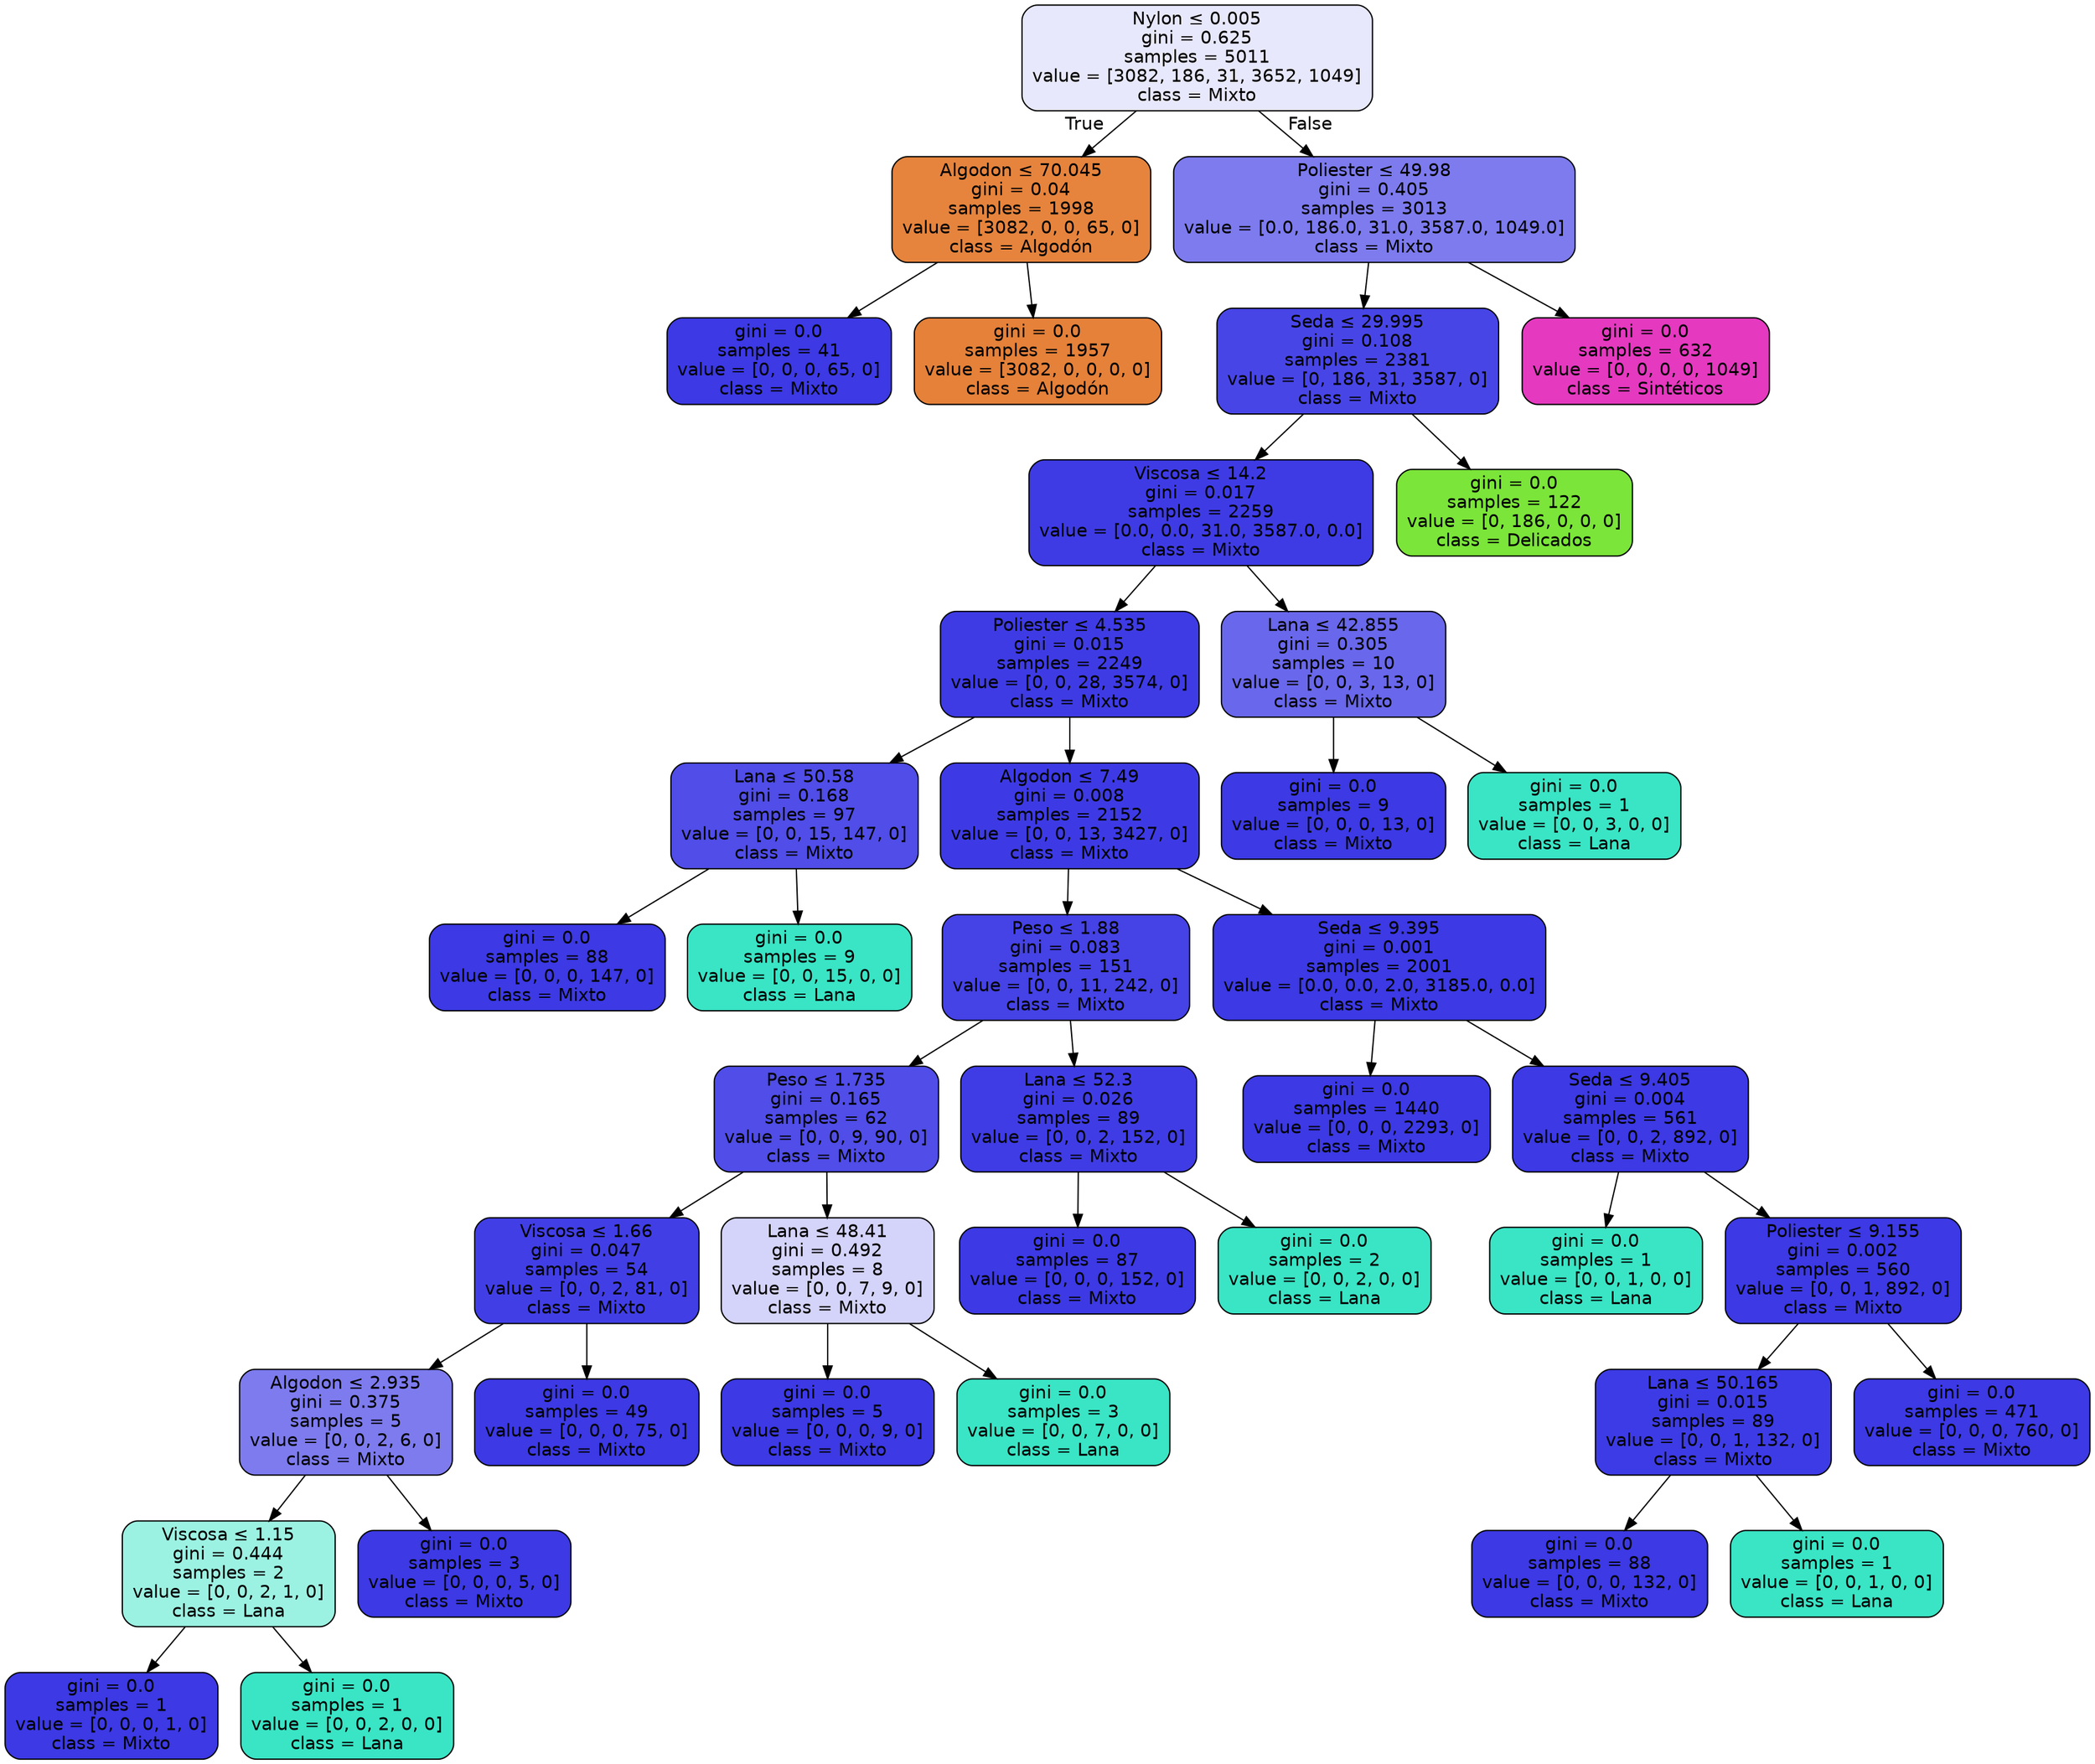digraph Tree {
node [shape=box, style="filled, rounded", color="black", fontname="helvetica"] ;
edge [fontname="helvetica"] ;
0 [label=<Nylon &le; 0.005<br/>gini = 0.625<br/>samples = 5011<br/>value = [3082, 186, 31, 3652, 1049]<br/>class = Mixto>, fillcolor="#e8e8fc"] ;
1 [label=<Algodon &le; 70.045<br/>gini = 0.04<br/>samples = 1998<br/>value = [3082, 0, 0, 65, 0]<br/>class = Algodón>, fillcolor="#e6843d"] ;
0 -> 1 [labeldistance=2.5, labelangle=45, headlabel="True"] ;
2 [label=<gini = 0.0<br/>samples = 41<br/>value = [0, 0, 0, 65, 0]<br/>class = Mixto>, fillcolor="#3c39e5"] ;
1 -> 2 ;
3 [label=<gini = 0.0<br/>samples = 1957<br/>value = [3082, 0, 0, 0, 0]<br/>class = Algodón>, fillcolor="#e58139"] ;
1 -> 3 ;
4 [label=<Poliester &le; 49.98<br/>gini = 0.405<br/>samples = 3013<br/>value = [0.0, 186.0, 31.0, 3587.0, 1049.0]<br/>class = Mixto>, fillcolor="#7d7bee"] ;
0 -> 4 [labeldistance=2.5, labelangle=-45, headlabel="False"] ;
5 [label=<Seda &le; 29.995<br/>gini = 0.108<br/>samples = 2381<br/>value = [0, 186, 31, 3587, 0]<br/>class = Mixto>, fillcolor="#4845e7"] ;
4 -> 5 ;
6 [label=<Viscosa &le; 14.2<br/>gini = 0.017<br/>samples = 2259<br/>value = [0.0, 0.0, 31.0, 3587.0, 0.0]<br/>class = Mixto>, fillcolor="#3e3be5"] ;
5 -> 6 ;
7 [label=<Poliester &le; 4.535<br/>gini = 0.015<br/>samples = 2249<br/>value = [0, 0, 28, 3574, 0]<br/>class = Mixto>, fillcolor="#3e3be5"] ;
6 -> 7 ;
8 [label=<Lana &le; 50.58<br/>gini = 0.168<br/>samples = 97<br/>value = [0, 0, 15, 147, 0]<br/>class = Mixto>, fillcolor="#504de8"] ;
7 -> 8 ;
9 [label=<gini = 0.0<br/>samples = 88<br/>value = [0, 0, 0, 147, 0]<br/>class = Mixto>, fillcolor="#3c39e5"] ;
8 -> 9 ;
10 [label=<gini = 0.0<br/>samples = 9<br/>value = [0, 0, 15, 0, 0]<br/>class = Lana>, fillcolor="#39e5c5"] ;
8 -> 10 ;
11 [label=<Algodon &le; 7.49<br/>gini = 0.008<br/>samples = 2152<br/>value = [0, 0, 13, 3427, 0]<br/>class = Mixto>, fillcolor="#3d3ae5"] ;
7 -> 11 ;
12 [label=<Peso &le; 1.88<br/>gini = 0.083<br/>samples = 151<br/>value = [0, 0, 11, 242, 0]<br/>class = Mixto>, fillcolor="#4542e6"] ;
11 -> 12 ;
13 [label=<Peso &le; 1.735<br/>gini = 0.165<br/>samples = 62<br/>value = [0, 0, 9, 90, 0]<br/>class = Mixto>, fillcolor="#504de8"] ;
12 -> 13 ;
14 [label=<Viscosa &le; 1.66<br/>gini = 0.047<br/>samples = 54<br/>value = [0, 0, 2, 81, 0]<br/>class = Mixto>, fillcolor="#413ee6"] ;
13 -> 14 ;
15 [label=<Algodon &le; 2.935<br/>gini = 0.375<br/>samples = 5<br/>value = [0, 0, 2, 6, 0]<br/>class = Mixto>, fillcolor="#7d7bee"] ;
14 -> 15 ;
16 [label=<Viscosa &le; 1.15<br/>gini = 0.444<br/>samples = 2<br/>value = [0, 0, 2, 1, 0]<br/>class = Lana>, fillcolor="#9cf2e2"] ;
15 -> 16 ;
17 [label=<gini = 0.0<br/>samples = 1<br/>value = [0, 0, 0, 1, 0]<br/>class = Mixto>, fillcolor="#3c39e5"] ;
16 -> 17 ;
18 [label=<gini = 0.0<br/>samples = 1<br/>value = [0, 0, 2, 0, 0]<br/>class = Lana>, fillcolor="#39e5c5"] ;
16 -> 18 ;
19 [label=<gini = 0.0<br/>samples = 3<br/>value = [0, 0, 0, 5, 0]<br/>class = Mixto>, fillcolor="#3c39e5"] ;
15 -> 19 ;
20 [label=<gini = 0.0<br/>samples = 49<br/>value = [0, 0, 0, 75, 0]<br/>class = Mixto>, fillcolor="#3c39e5"] ;
14 -> 20 ;
21 [label=<Lana &le; 48.41<br/>gini = 0.492<br/>samples = 8<br/>value = [0, 0, 7, 9, 0]<br/>class = Mixto>, fillcolor="#d4d3f9"] ;
13 -> 21 ;
22 [label=<gini = 0.0<br/>samples = 5<br/>value = [0, 0, 0, 9, 0]<br/>class = Mixto>, fillcolor="#3c39e5"] ;
21 -> 22 ;
23 [label=<gini = 0.0<br/>samples = 3<br/>value = [0, 0, 7, 0, 0]<br/>class = Lana>, fillcolor="#39e5c5"] ;
21 -> 23 ;
24 [label=<Lana &le; 52.3<br/>gini = 0.026<br/>samples = 89<br/>value = [0, 0, 2, 152, 0]<br/>class = Mixto>, fillcolor="#3f3ce5"] ;
12 -> 24 ;
25 [label=<gini = 0.0<br/>samples = 87<br/>value = [0, 0, 0, 152, 0]<br/>class = Mixto>, fillcolor="#3c39e5"] ;
24 -> 25 ;
26 [label=<gini = 0.0<br/>samples = 2<br/>value = [0, 0, 2, 0, 0]<br/>class = Lana>, fillcolor="#39e5c5"] ;
24 -> 26 ;
27 [label=<Seda &le; 9.395<br/>gini = 0.001<br/>samples = 2001<br/>value = [0.0, 0.0, 2.0, 3185.0, 0.0]<br/>class = Mixto>, fillcolor="#3c39e5"] ;
11 -> 27 ;
28 [label=<gini = 0.0<br/>samples = 1440<br/>value = [0, 0, 0, 2293, 0]<br/>class = Mixto>, fillcolor="#3c39e5"] ;
27 -> 28 ;
29 [label=<Seda &le; 9.405<br/>gini = 0.004<br/>samples = 561<br/>value = [0, 0, 2, 892, 0]<br/>class = Mixto>, fillcolor="#3c39e5"] ;
27 -> 29 ;
30 [label=<gini = 0.0<br/>samples = 1<br/>value = [0, 0, 1, 0, 0]<br/>class = Lana>, fillcolor="#39e5c5"] ;
29 -> 30 ;
31 [label=<Poliester &le; 9.155<br/>gini = 0.002<br/>samples = 560<br/>value = [0, 0, 1, 892, 0]<br/>class = Mixto>, fillcolor="#3c39e5"] ;
29 -> 31 ;
32 [label=<Lana &le; 50.165<br/>gini = 0.015<br/>samples = 89<br/>value = [0, 0, 1, 132, 0]<br/>class = Mixto>, fillcolor="#3d3be5"] ;
31 -> 32 ;
33 [label=<gini = 0.0<br/>samples = 88<br/>value = [0, 0, 0, 132, 0]<br/>class = Mixto>, fillcolor="#3c39e5"] ;
32 -> 33 ;
34 [label=<gini = 0.0<br/>samples = 1<br/>value = [0, 0, 1, 0, 0]<br/>class = Lana>, fillcolor="#39e5c5"] ;
32 -> 34 ;
35 [label=<gini = 0.0<br/>samples = 471<br/>value = [0, 0, 0, 760, 0]<br/>class = Mixto>, fillcolor="#3c39e5"] ;
31 -> 35 ;
36 [label=<Lana &le; 42.855<br/>gini = 0.305<br/>samples = 10<br/>value = [0, 0, 3, 13, 0]<br/>class = Mixto>, fillcolor="#6967eb"] ;
6 -> 36 ;
37 [label=<gini = 0.0<br/>samples = 9<br/>value = [0, 0, 0, 13, 0]<br/>class = Mixto>, fillcolor="#3c39e5"] ;
36 -> 37 ;
38 [label=<gini = 0.0<br/>samples = 1<br/>value = [0, 0, 3, 0, 0]<br/>class = Lana>, fillcolor="#39e5c5"] ;
36 -> 38 ;
39 [label=<gini = 0.0<br/>samples = 122<br/>value = [0, 186, 0, 0, 0]<br/>class = Delicados>, fillcolor="#7be539"] ;
5 -> 39 ;
40 [label=<gini = 0.0<br/>samples = 632<br/>value = [0, 0, 0, 0, 1049]<br/>class = Sintéticos>, fillcolor="#e539c0"] ;
4 -> 40 ;
}